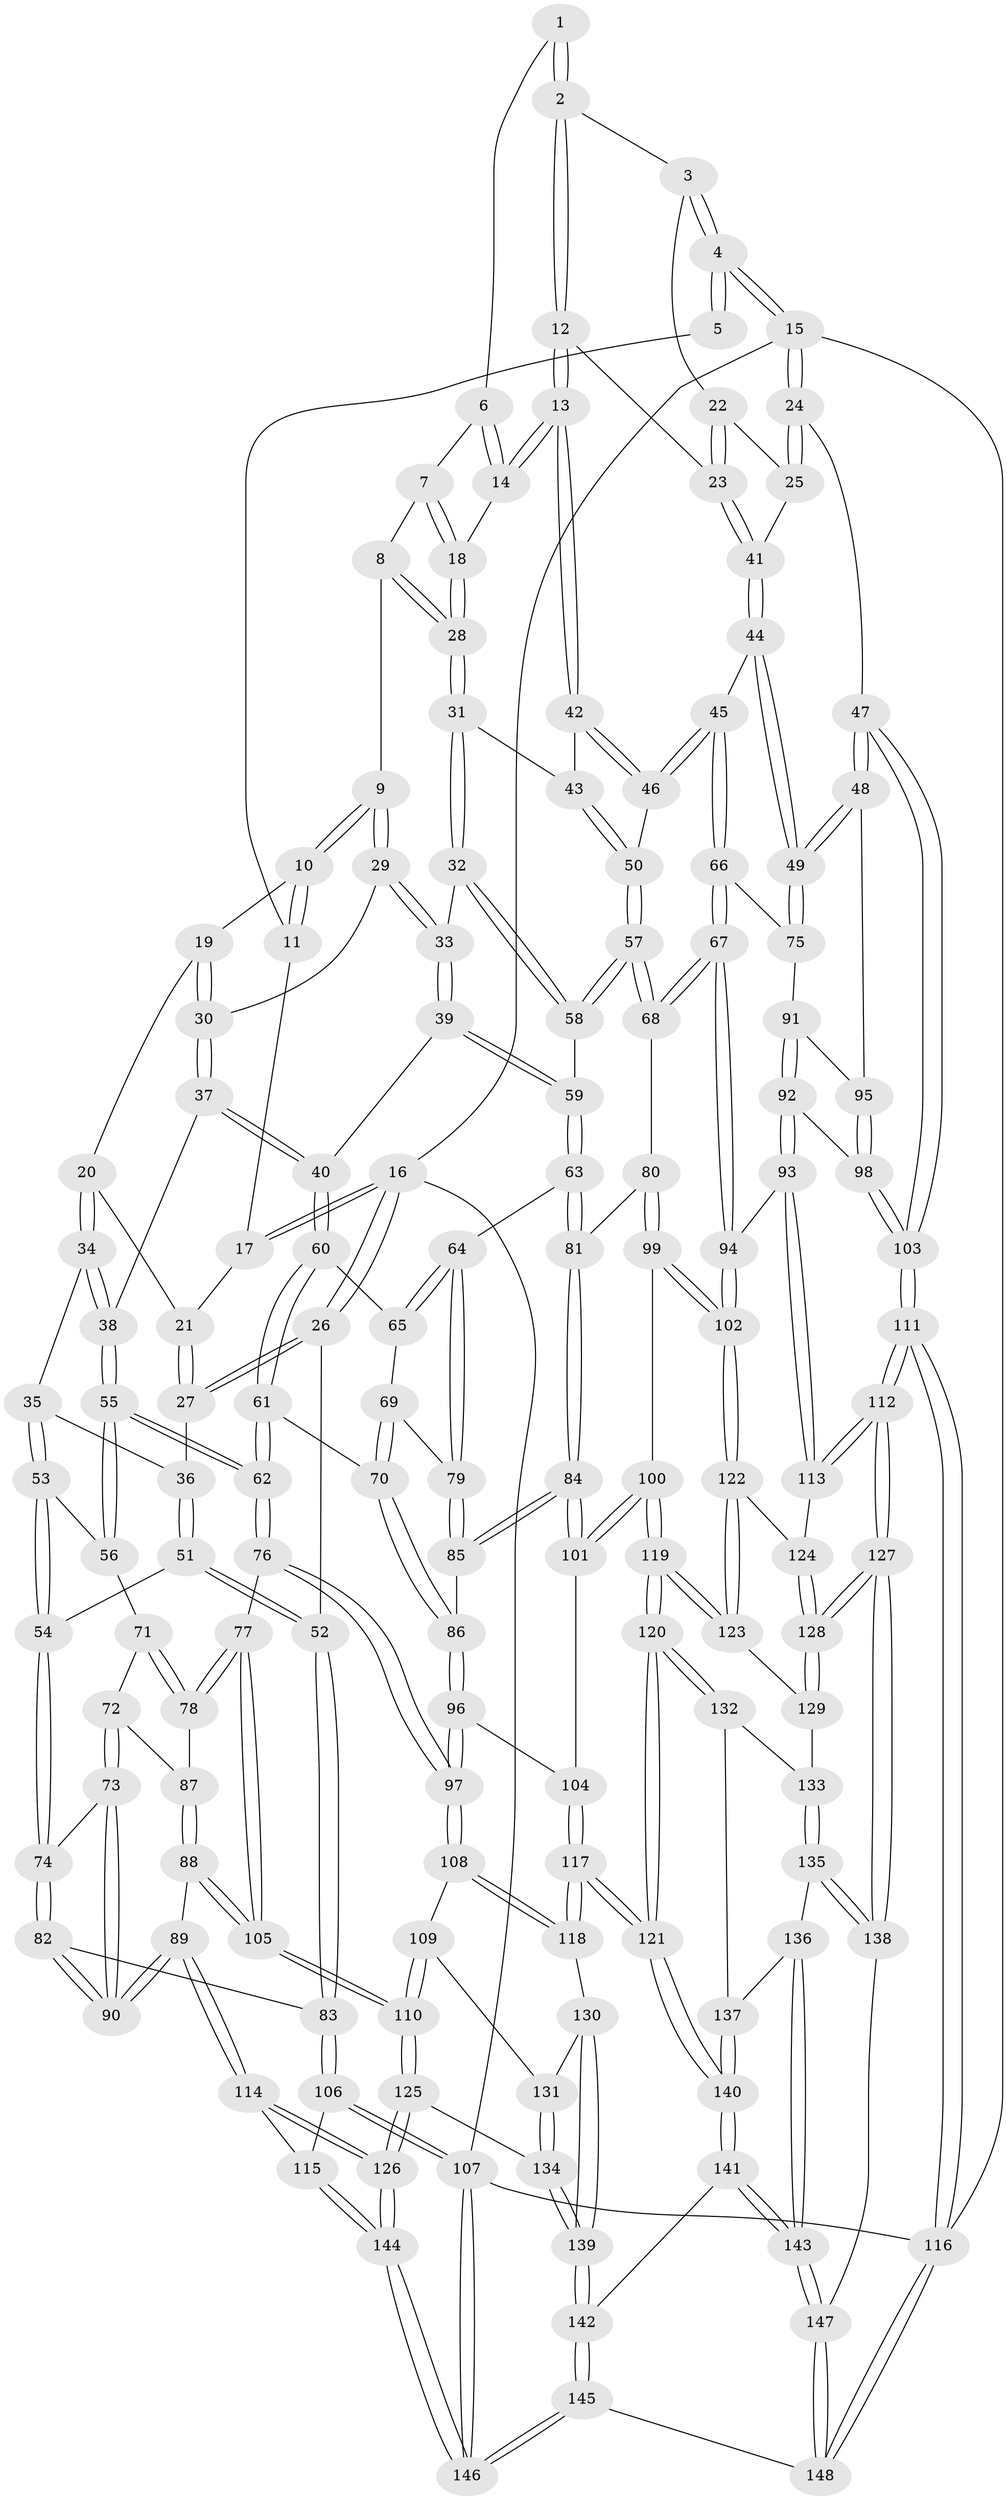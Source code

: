 // Generated by graph-tools (version 1.1) at 2025/51/03/09/25 03:51:11]
// undirected, 148 vertices, 367 edges
graph export_dot {
graph [start="1"]
  node [color=gray90,style=filled];
  1 [pos="+0.6742242123261696+0.002360520904204754"];
  2 [pos="+0.7894875998978076+0.08964666197511786"];
  3 [pos="+0.9146981780358409+0.04223321455334274"];
  4 [pos="+1+0"];
  5 [pos="+0.6588263115991759+0"];
  6 [pos="+0.6720558580736731+0.006985309114089591"];
  7 [pos="+0.6428114844044458+0.04501601587947182"];
  8 [pos="+0.5223015034406822+0.1165981599808629"];
  9 [pos="+0.4424720596535756+0.10225515543516711"];
  10 [pos="+0.3605503930780842+0"];
  11 [pos="+0.2959535219070868+0"];
  12 [pos="+0.7945967632834016+0.200390701593356"];
  13 [pos="+0.7906804864436839+0.20288943344734175"];
  14 [pos="+0.7110097363710924+0.18142747439713547"];
  15 [pos="+1+0"];
  16 [pos="+0+0"];
  17 [pos="+0.2428859401051751+0"];
  18 [pos="+0.6283588852988813+0.2084164713779541"];
  19 [pos="+0.3154649595549324+0.1689605523105744"];
  20 [pos="+0.2638907616184274+0.18789472696872173"];
  21 [pos="+0.2066960087923391+0.016724116763431596"];
  22 [pos="+0.9076117231438715+0.11448687149636054"];
  23 [pos="+0.809528644481471+0.20243193689201078"];
  24 [pos="+1+0.15947323367108363"];
  25 [pos="+0.9503777100705914+0.205600928267532"];
  26 [pos="+0+0.20825390770158866"];
  27 [pos="+0.10698720669949907+0.2298707042208649"];
  28 [pos="+0.6022230920291118+0.2367627428211813"];
  29 [pos="+0.43053817033625713+0.159742668852737"];
  30 [pos="+0.37510834927464837+0.20933768322257684"];
  31 [pos="+0.5879347763639573+0.30156970911456227"];
  32 [pos="+0.5871720047142787+0.30233336509171166"];
  33 [pos="+0.5209110625954325+0.30660359423507383"];
  34 [pos="+0.23800203549753157+0.30055009011841666"];
  35 [pos="+0.21364599538293302+0.30411165315704963"];
  36 [pos="+0.18252352612797493+0.2953288680573281"];
  37 [pos="+0.3266797207583019+0.31460778641155857"];
  38 [pos="+0.30158324658895136+0.31819250310201463"];
  39 [pos="+0.43566586152882963+0.3580459679595393"];
  40 [pos="+0.4336692336174456+0.3588624150379796"];
  41 [pos="+0.8988688000198586+0.24742110612068194"];
  42 [pos="+0.7584449840514254+0.2798745072058088"];
  43 [pos="+0.6539144433804909+0.3040016520575093"];
  44 [pos="+0.914458657174123+0.3823997758062761"];
  45 [pos="+0.8989064185227694+0.3862080635297066"];
  46 [pos="+0.8158151021557967+0.3831488580747267"];
  47 [pos="+1+0.43950897373592424"];
  48 [pos="+1+0.4462444832254595"];
  49 [pos="+1+0.44226610094743923"];
  50 [pos="+0.7690253952016827+0.4166814159571495"];
  51 [pos="+0.03913995167042423+0.453965910014552"];
  52 [pos="+0+0.41738681198748395"];
  53 [pos="+0.19710422007509718+0.4321720684508817"];
  54 [pos="+0.05164722161998302+0.4631727848284973"];
  55 [pos="+0.2978704257567951+0.49829222402379114"];
  56 [pos="+0.20711431356144572+0.4547536048588934"];
  57 [pos="+0.7204857177283865+0.47685174927501545"];
  58 [pos="+0.6225792504777834+0.439549905500121"];
  59 [pos="+0.5727512095235303+0.48666392938201286"];
  60 [pos="+0.4270873924121836+0.4249358843905591"];
  61 [pos="+0.3822180172091415+0.5234045859222756"];
  62 [pos="+0.3191258912485789+0.5359689488041014"];
  63 [pos="+0.5699060582413213+0.4908340206387489"];
  64 [pos="+0.5625081437322905+0.4983746851091287"];
  65 [pos="+0.48331118112179566+0.4625550641588769"];
  66 [pos="+0.8305124658789993+0.5445691983289274"];
  67 [pos="+0.7568903739773956+0.5584551698015552"];
  68 [pos="+0.7417152963183361+0.5465890927607658"];
  69 [pos="+0.4747196996135698+0.5249145517987936"];
  70 [pos="+0.4199795979455939+0.54836716328403"];
  71 [pos="+0.18119021665245075+0.4942908281004994"];
  72 [pos="+0.12408219965094147+0.5221833415101828"];
  73 [pos="+0.10092412651004033+0.5155893314468383"];
  74 [pos="+0.06958579141026364+0.4858070054567966"];
  75 [pos="+0.8589009928823375+0.5543153899924037"];
  76 [pos="+0.28921526880697324+0.5799908054872054"];
  77 [pos="+0.26781502079004477+0.5939700205160212"];
  78 [pos="+0.26103869606243185+0.5896005928906376"];
  79 [pos="+0.5620471669328678+0.499289767753491"];
  80 [pos="+0.7245641596871875+0.5561728429061217"];
  81 [pos="+0.6423271391581639+0.561445652914666"];
  82 [pos="+0.04149530114346424+0.5848389139991979"];
  83 [pos="+0+0.46125852070655743"];
  84 [pos="+0.566593563551715+0.6165071008291094"];
  85 [pos="+0.5568228561215725+0.5969720756694906"];
  86 [pos="+0.43590473767451005+0.5735629698829631"];
  87 [pos="+0.14053970180343642+0.5400569772893907"];
  88 [pos="+0.1545560111989374+0.6777054902715232"];
  89 [pos="+0.07671407257257817+0.6808508060242271"];
  90 [pos="+0.07656781304178276+0.6759256237602621"];
  91 [pos="+0.879702069186734+0.5833682877384124"];
  92 [pos="+0.8982615539622658+0.6488445701204466"];
  93 [pos="+0.8545044842605471+0.6833441751764192"];
  94 [pos="+0.768846900902291+0.6124578621273615"];
  95 [pos="+0.9876786651874848+0.5577471250340306"];
  96 [pos="+0.4386195543060383+0.6728200411357047"];
  97 [pos="+0.4046895343131402+0.7018539997280174"];
  98 [pos="+0.9348222877364426+0.6470947715775848"];
  99 [pos="+0.6192994586668127+0.664653856568937"];
  100 [pos="+0.604813418487368+0.6636429684193417"];
  101 [pos="+0.5730631585361929+0.6466481311936203"];
  102 [pos="+0.7056917332581444+0.7215944373815766"];
  103 [pos="+1+0.9970021849113674"];
  104 [pos="+0.5219149007772949+0.6790902114401126"];
  105 [pos="+0.21121846261823762+0.6873348079589455"];
  106 [pos="+0+0.7727080630598603"];
  107 [pos="+0+1"];
  108 [pos="+0.4013140544124572+0.7115614920541369"];
  109 [pos="+0.3561090322615683+0.744666506041778"];
  110 [pos="+0.25701629273474985+0.7828109600462497"];
  111 [pos="+1+1"];
  112 [pos="+1+1"];
  113 [pos="+0.8541475630984714+0.6864661229169489"];
  114 [pos="+0+0.7499989124335112"];
  115 [pos="+0+0.7632649867254371"];
  116 [pos="+1+1"];
  117 [pos="+0.5174652196310201+0.8316441334325827"];
  118 [pos="+0.49629504704258226+0.8224687237779171"];
  119 [pos="+0.5875951854967828+0.7931114752586682"];
  120 [pos="+0.5629865712903378+0.8330501177589007"];
  121 [pos="+0.5368651667747356+0.8516463946586489"];
  122 [pos="+0.7074417089412955+0.7265800148604354"];
  123 [pos="+0.7039586411178119+0.7358404139740735"];
  124 [pos="+0.791665202679846+0.7468458697090601"];
  125 [pos="+0.2452003140505656+0.8546798171600571"];
  126 [pos="+0.23363463704206433+0.8652535000368836"];
  127 [pos="+0.9001449756697137+0.974794021443519"];
  128 [pos="+0.8141693333308191+0.814518767856599"];
  129 [pos="+0.7036045233257815+0.7916456506971908"];
  130 [pos="+0.43219627094849933+0.8300761754061342"];
  131 [pos="+0.41300298488583115+0.8314876889999154"];
  132 [pos="+0.6598398852633028+0.828695669673691"];
  133 [pos="+0.697701208049503+0.8185892226402962"];
  134 [pos="+0.32793858101090584+0.8861007634818464"];
  135 [pos="+0.7581091210917631+0.9086127415390676"];
  136 [pos="+0.7018249480254501+0.9072136374998802"];
  137 [pos="+0.6657313363813977+0.8890428029335379"];
  138 [pos="+0.7902244691613993+0.9279764470422041"];
  139 [pos="+0.39069425008512393+0.945749277190519"];
  140 [pos="+0.5373246871174899+0.8741720565483245"];
  141 [pos="+0.5350429039248382+0.8889153296276311"];
  142 [pos="+0.3973747967454902+0.9524229876203516"];
  143 [pos="+0.5718628107917137+0.9706712075373174"];
  144 [pos="+0.17563490639619922+0.9748007701827471"];
  145 [pos="+0.3708721409478387+1"];
  146 [pos="+0.10353686901799518+1"];
  147 [pos="+0.5766253945788555+0.9937273740954705"];
  148 [pos="+0.5861783413474458+1"];
  1 -- 2;
  1 -- 2;
  1 -- 6;
  2 -- 3;
  2 -- 12;
  2 -- 12;
  3 -- 4;
  3 -- 4;
  3 -- 22;
  4 -- 5;
  4 -- 5;
  4 -- 15;
  4 -- 15;
  5 -- 11;
  6 -- 7;
  6 -- 14;
  6 -- 14;
  7 -- 8;
  7 -- 18;
  7 -- 18;
  8 -- 9;
  8 -- 28;
  8 -- 28;
  9 -- 10;
  9 -- 10;
  9 -- 29;
  9 -- 29;
  10 -- 11;
  10 -- 11;
  10 -- 19;
  11 -- 17;
  12 -- 13;
  12 -- 13;
  12 -- 23;
  13 -- 14;
  13 -- 14;
  13 -- 42;
  13 -- 42;
  14 -- 18;
  15 -- 16;
  15 -- 24;
  15 -- 24;
  15 -- 116;
  16 -- 17;
  16 -- 17;
  16 -- 26;
  16 -- 26;
  16 -- 107;
  17 -- 21;
  18 -- 28;
  18 -- 28;
  19 -- 20;
  19 -- 30;
  19 -- 30;
  20 -- 21;
  20 -- 34;
  20 -- 34;
  21 -- 27;
  21 -- 27;
  22 -- 23;
  22 -- 23;
  22 -- 25;
  23 -- 41;
  23 -- 41;
  24 -- 25;
  24 -- 25;
  24 -- 47;
  25 -- 41;
  26 -- 27;
  26 -- 27;
  26 -- 52;
  27 -- 36;
  28 -- 31;
  28 -- 31;
  29 -- 30;
  29 -- 33;
  29 -- 33;
  30 -- 37;
  30 -- 37;
  31 -- 32;
  31 -- 32;
  31 -- 43;
  32 -- 33;
  32 -- 58;
  32 -- 58;
  33 -- 39;
  33 -- 39;
  34 -- 35;
  34 -- 38;
  34 -- 38;
  35 -- 36;
  35 -- 53;
  35 -- 53;
  36 -- 51;
  36 -- 51;
  37 -- 38;
  37 -- 40;
  37 -- 40;
  38 -- 55;
  38 -- 55;
  39 -- 40;
  39 -- 59;
  39 -- 59;
  40 -- 60;
  40 -- 60;
  41 -- 44;
  41 -- 44;
  42 -- 43;
  42 -- 46;
  42 -- 46;
  43 -- 50;
  43 -- 50;
  44 -- 45;
  44 -- 49;
  44 -- 49;
  45 -- 46;
  45 -- 46;
  45 -- 66;
  45 -- 66;
  46 -- 50;
  47 -- 48;
  47 -- 48;
  47 -- 103;
  47 -- 103;
  48 -- 49;
  48 -- 49;
  48 -- 95;
  49 -- 75;
  49 -- 75;
  50 -- 57;
  50 -- 57;
  51 -- 52;
  51 -- 52;
  51 -- 54;
  52 -- 83;
  52 -- 83;
  53 -- 54;
  53 -- 54;
  53 -- 56;
  54 -- 74;
  54 -- 74;
  55 -- 56;
  55 -- 56;
  55 -- 62;
  55 -- 62;
  56 -- 71;
  57 -- 58;
  57 -- 58;
  57 -- 68;
  57 -- 68;
  58 -- 59;
  59 -- 63;
  59 -- 63;
  60 -- 61;
  60 -- 61;
  60 -- 65;
  61 -- 62;
  61 -- 62;
  61 -- 70;
  62 -- 76;
  62 -- 76;
  63 -- 64;
  63 -- 81;
  63 -- 81;
  64 -- 65;
  64 -- 65;
  64 -- 79;
  64 -- 79;
  65 -- 69;
  66 -- 67;
  66 -- 67;
  66 -- 75;
  67 -- 68;
  67 -- 68;
  67 -- 94;
  67 -- 94;
  68 -- 80;
  69 -- 70;
  69 -- 70;
  69 -- 79;
  70 -- 86;
  70 -- 86;
  71 -- 72;
  71 -- 78;
  71 -- 78;
  72 -- 73;
  72 -- 73;
  72 -- 87;
  73 -- 74;
  73 -- 90;
  73 -- 90;
  74 -- 82;
  74 -- 82;
  75 -- 91;
  76 -- 77;
  76 -- 97;
  76 -- 97;
  77 -- 78;
  77 -- 78;
  77 -- 105;
  77 -- 105;
  78 -- 87;
  79 -- 85;
  79 -- 85;
  80 -- 81;
  80 -- 99;
  80 -- 99;
  81 -- 84;
  81 -- 84;
  82 -- 83;
  82 -- 90;
  82 -- 90;
  83 -- 106;
  83 -- 106;
  84 -- 85;
  84 -- 85;
  84 -- 101;
  84 -- 101;
  85 -- 86;
  86 -- 96;
  86 -- 96;
  87 -- 88;
  87 -- 88;
  88 -- 89;
  88 -- 105;
  88 -- 105;
  89 -- 90;
  89 -- 90;
  89 -- 114;
  89 -- 114;
  91 -- 92;
  91 -- 92;
  91 -- 95;
  92 -- 93;
  92 -- 93;
  92 -- 98;
  93 -- 94;
  93 -- 113;
  93 -- 113;
  94 -- 102;
  94 -- 102;
  95 -- 98;
  95 -- 98;
  96 -- 97;
  96 -- 97;
  96 -- 104;
  97 -- 108;
  97 -- 108;
  98 -- 103;
  98 -- 103;
  99 -- 100;
  99 -- 102;
  99 -- 102;
  100 -- 101;
  100 -- 101;
  100 -- 119;
  100 -- 119;
  101 -- 104;
  102 -- 122;
  102 -- 122;
  103 -- 111;
  103 -- 111;
  104 -- 117;
  104 -- 117;
  105 -- 110;
  105 -- 110;
  106 -- 107;
  106 -- 107;
  106 -- 115;
  107 -- 146;
  107 -- 146;
  107 -- 116;
  108 -- 109;
  108 -- 118;
  108 -- 118;
  109 -- 110;
  109 -- 110;
  109 -- 131;
  110 -- 125;
  110 -- 125;
  111 -- 112;
  111 -- 112;
  111 -- 116;
  111 -- 116;
  112 -- 113;
  112 -- 113;
  112 -- 127;
  112 -- 127;
  113 -- 124;
  114 -- 115;
  114 -- 126;
  114 -- 126;
  115 -- 144;
  115 -- 144;
  116 -- 148;
  116 -- 148;
  117 -- 118;
  117 -- 118;
  117 -- 121;
  117 -- 121;
  118 -- 130;
  119 -- 120;
  119 -- 120;
  119 -- 123;
  119 -- 123;
  120 -- 121;
  120 -- 121;
  120 -- 132;
  120 -- 132;
  121 -- 140;
  121 -- 140;
  122 -- 123;
  122 -- 123;
  122 -- 124;
  123 -- 129;
  124 -- 128;
  124 -- 128;
  125 -- 126;
  125 -- 126;
  125 -- 134;
  126 -- 144;
  126 -- 144;
  127 -- 128;
  127 -- 128;
  127 -- 138;
  127 -- 138;
  128 -- 129;
  128 -- 129;
  129 -- 133;
  130 -- 131;
  130 -- 139;
  130 -- 139;
  131 -- 134;
  131 -- 134;
  132 -- 133;
  132 -- 137;
  133 -- 135;
  133 -- 135;
  134 -- 139;
  134 -- 139;
  135 -- 136;
  135 -- 138;
  135 -- 138;
  136 -- 137;
  136 -- 143;
  136 -- 143;
  137 -- 140;
  137 -- 140;
  138 -- 147;
  139 -- 142;
  139 -- 142;
  140 -- 141;
  140 -- 141;
  141 -- 142;
  141 -- 143;
  141 -- 143;
  142 -- 145;
  142 -- 145;
  143 -- 147;
  143 -- 147;
  144 -- 146;
  144 -- 146;
  145 -- 146;
  145 -- 146;
  145 -- 148;
  147 -- 148;
  147 -- 148;
}
